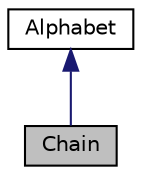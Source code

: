 digraph "Chain"
{
 // LATEX_PDF_SIZE
  edge [fontname="Helvetica",fontsize="10",labelfontname="Helvetica",labelfontsize="10"];
  node [fontname="Helvetica",fontsize="10",shape=record];
  Node1 [label="Chain",height=0.2,width=0.4,color="black", fillcolor="grey75", style="filled", fontcolor="black",tooltip="This is the class that represents the chain formed by the alphabets."];
  Node2 -> Node1 [dir="back",color="midnightblue",fontsize="10",style="solid",fontname="Helvetica"];
  Node2 [label="Alphabet",height=0.2,width=0.4,color="black", fillcolor="white", style="filled",URL="$classAlphabet.html",tooltip="This class contains the different alphabets of the introduced file."];
}
